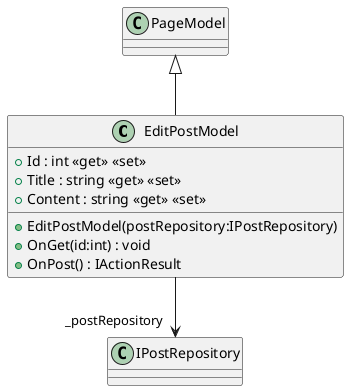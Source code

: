 @startuml
class EditPostModel {
    + EditPostModel(postRepository:IPostRepository)
    + Id : int <<get>> <<set>>
    + Title : string <<get>> <<set>>
    + Content : string <<get>> <<set>>
    + OnGet(id:int) : void
    + OnPost() : IActionResult
}
PageModel <|-- EditPostModel
EditPostModel --> "_postRepository" IPostRepository
@enduml

